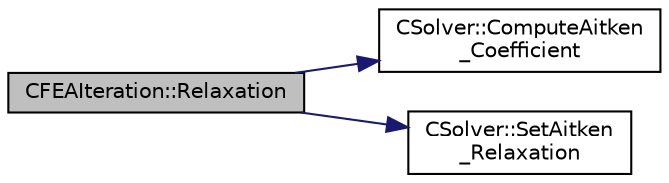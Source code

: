 digraph "CFEAIteration::Relaxation"
{
 // LATEX_PDF_SIZE
  edge [fontname="Helvetica",fontsize="10",labelfontname="Helvetica",labelfontsize="10"];
  node [fontname="Helvetica",fontsize="10",shape=record];
  rankdir="LR";
  Node1 [label="CFEAIteration::Relaxation",height=0.2,width=0.4,color="black", fillcolor="grey75", style="filled", fontcolor="black",tooltip="Relaxation."];
  Node1 -> Node2 [color="midnightblue",fontsize="10",style="solid",fontname="Helvetica"];
  Node2 [label="CSolver::ComputeAitken\l_Coefficient",height=0.2,width=0.4,color="black", fillcolor="white", style="filled",URL="$classCSolver.html#ae0c1cd56239325c18f0194bd1d1082c4",tooltip="A virtual member."];
  Node1 -> Node3 [color="midnightblue",fontsize="10",style="solid",fontname="Helvetica"];
  Node3 [label="CSolver::SetAitken\l_Relaxation",height=0.2,width=0.4,color="black", fillcolor="white", style="filled",URL="$classCSolver.html#a1e3da233e8622a5c655ecda1d0406d88",tooltip="A virtual member."];
}
